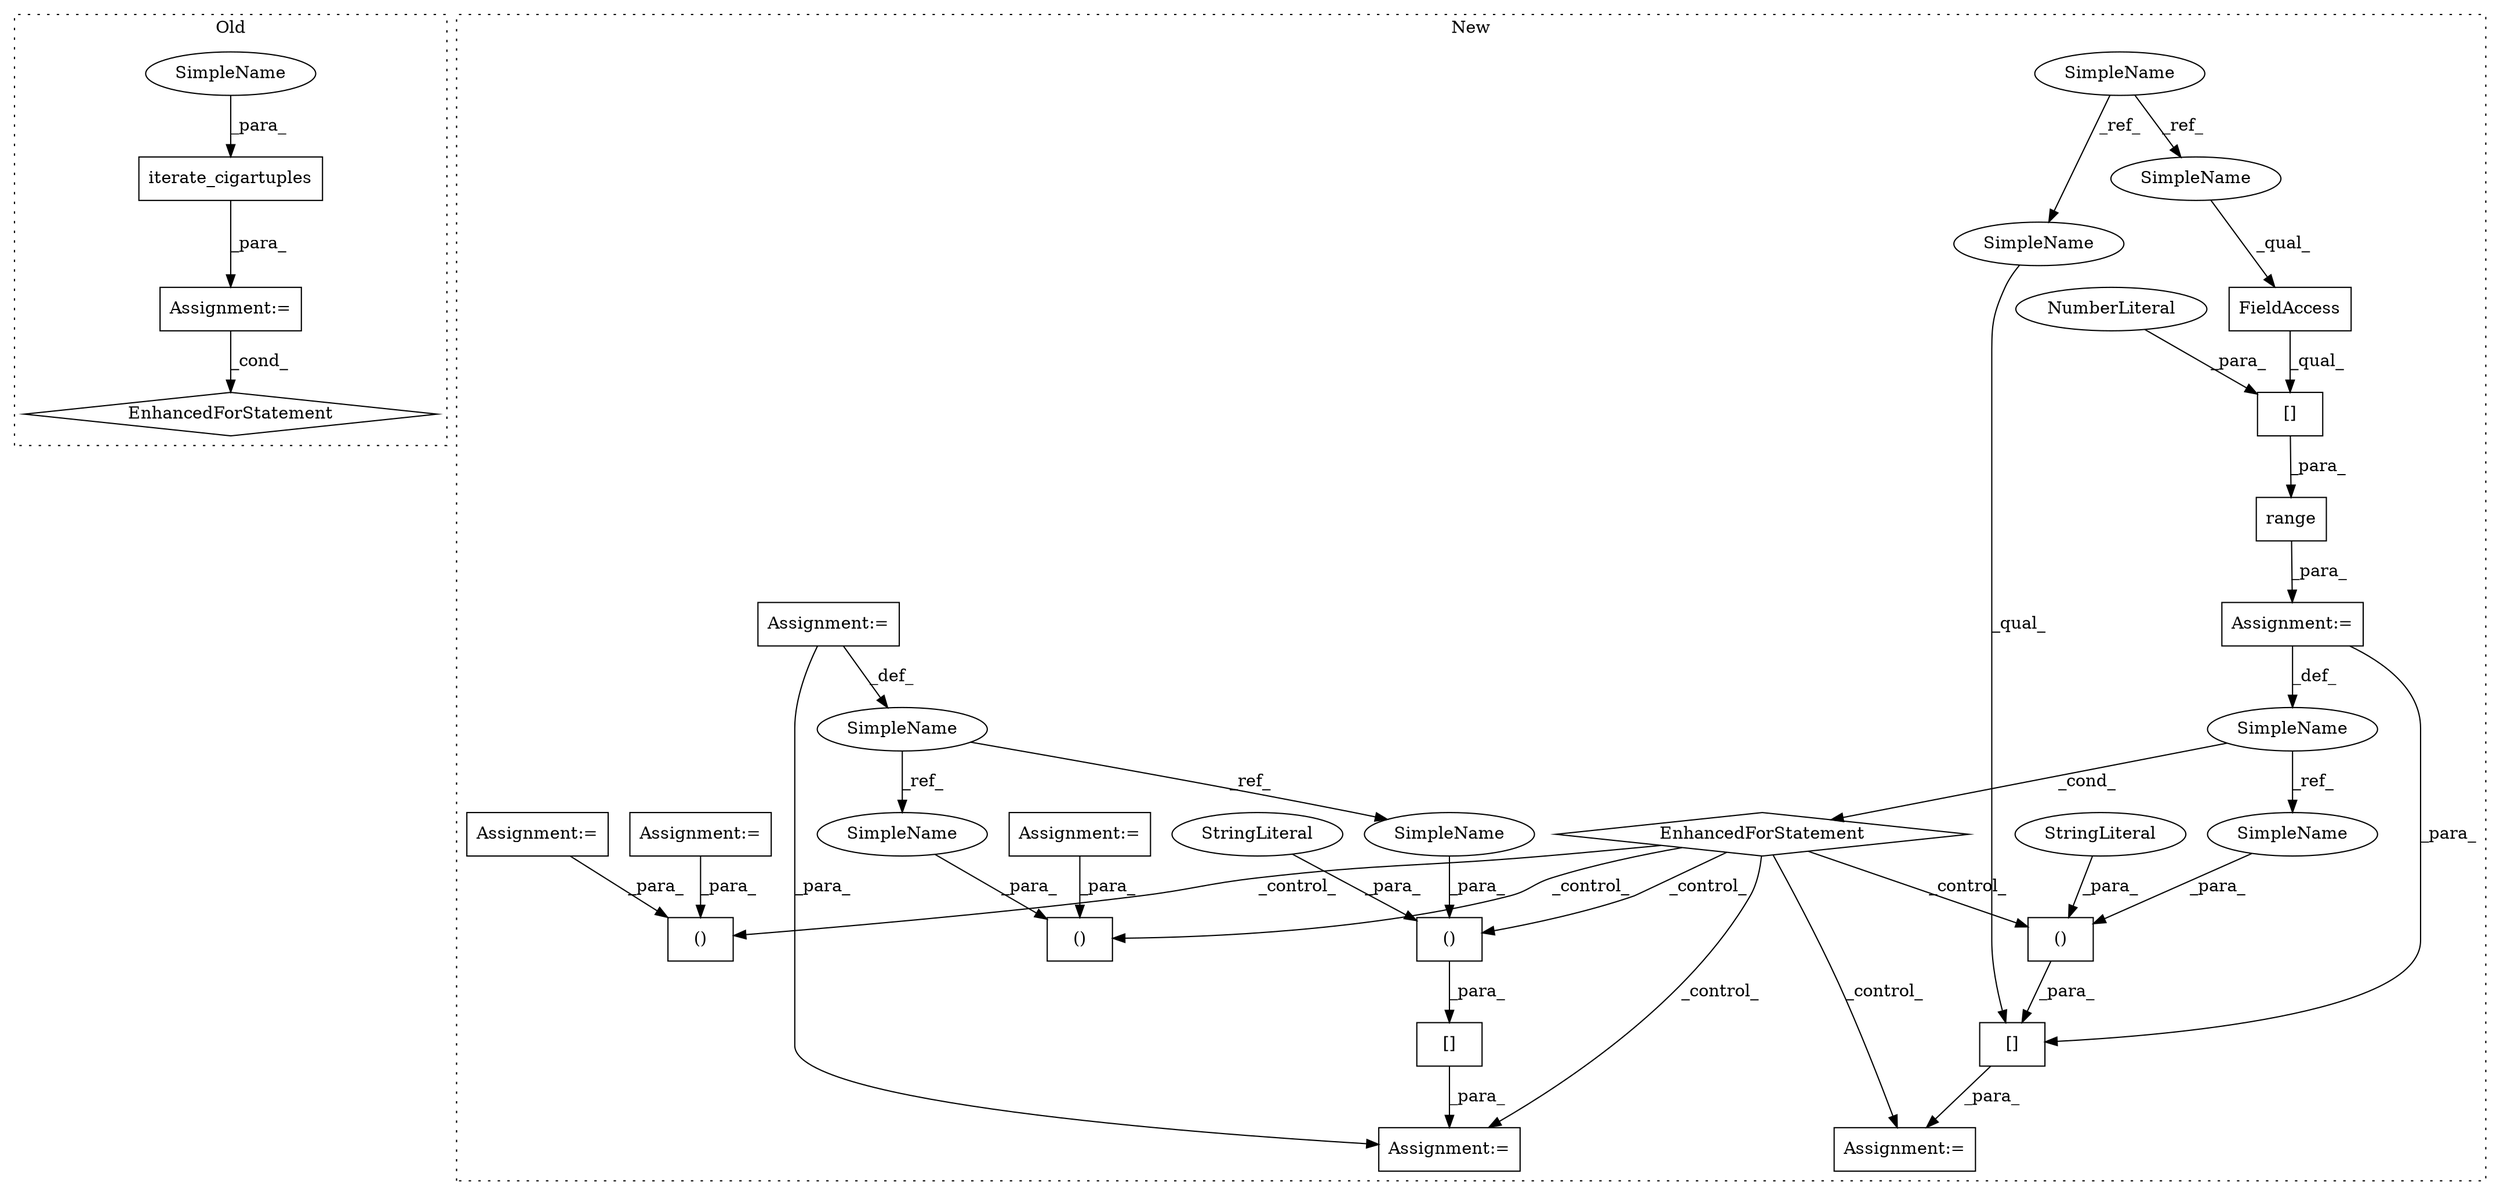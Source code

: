 digraph G {
subgraph cluster0 {
1 [label="iterate_cigartuples" a="32" s="33390,33439" l="20,1" shape="box"];
14 [label="EnhancedForStatement" a="70" s="33263,33440" l="108,2" shape="diamond"];
19 [label="Assignment:=" a="7" s="33263,33440" l="108,2" shape="box"];
31 [label="SimpleName" a="42" s="33410" l="11" shape="ellipse"];
label = "Old";
style="dotted";
}
subgraph cluster1 {
2 [label="[]" a="2" s="33584,33647" l="25,2" shape="box"];
3 [label="()" a="106" s="33609" l="38" shape="box"];
4 [label="SimpleName" a="42" s="33400" l="1" shape="ellipse"];
5 [label="EnhancedForStatement" a="70" s="33343,33431" l="53,2" shape="diamond"];
6 [label="()" a="106" s="33497" l="30" shape="box"];
7 [label="[]" a="2" s="33478,33527" l="19,2" shape="box"];
8 [label="()" a="106" s="33448" l="28" shape="box"];
9 [label="SimpleName" a="42" s="32943" l="11" shape="ellipse"];
10 [label="FieldAccess" a="22" s="33410" l="17" shape="box"];
11 [label="()" a="106" s="33544" l="38" shape="box"];
12 [label="[]" a="2" s="33410,33429" l="18,1" shape="box"];
13 [label="NumberLiteral" a="34" s="33428" l="1" shape="ellipse"];
15 [label="range" a="32" s="33404,33430" l="6,1" shape="box"];
16 [label="SimpleName" a="42" s="33029" l="9" shape="ellipse"];
17 [label="Assignment:=" a="7" s="33582" l="2" shape="box"];
18 [label="Assignment:=" a="7" s="33029" l="9" shape="box"];
20 [label="Assignment:=" a="7" s="33476" l="2" shape="box"];
21 [label="StringLiteral" a="45" s="33609" l="16" shape="ellipse"];
22 [label="StringLiteral" a="45" s="33497" l="16" shape="ellipse"];
23 [label="Assignment:=" a="7" s="32884" l="13" shape="box"];
24 [label="Assignment:=" a="7" s="33343,33431" l="53,2" shape="box"];
25 [label="Assignment:=" a="7" s="33048" l="12" shape="box"];
26 [label="Assignment:=" a="7" s="33013" l="6" shape="box"];
27 [label="SimpleName" a="42" s="33638" l="9" shape="ellipse"];
28 [label="SimpleName" a="42" s="33448" l="9" shape="ellipse"];
29 [label="SimpleName" a="42" s="33478" l="11" shape="ellipse"];
30 [label="SimpleName" a="42" s="33410" l="11" shape="ellipse"];
32 [label="SimpleName" a="42" s="33526" l="1" shape="ellipse"];
label = "New";
style="dotted";
}
1 -> 19 [label="_para_"];
2 -> 17 [label="_para_"];
3 -> 2 [label="_para_"];
4 -> 32 [label="_ref_"];
4 -> 5 [label="_cond_"];
5 -> 17 [label="_control_"];
5 -> 3 [label="_control_"];
5 -> 6 [label="_control_"];
5 -> 11 [label="_control_"];
5 -> 8 [label="_control_"];
5 -> 20 [label="_control_"];
6 -> 7 [label="_para_"];
7 -> 20 [label="_para_"];
9 -> 29 [label="_ref_"];
9 -> 30 [label="_ref_"];
10 -> 12 [label="_qual_"];
12 -> 15 [label="_para_"];
13 -> 12 [label="_para_"];
15 -> 24 [label="_para_"];
16 -> 28 [label="_ref_"];
16 -> 27 [label="_ref_"];
18 -> 17 [label="_para_"];
18 -> 16 [label="_def_"];
19 -> 14 [label="_cond_"];
21 -> 3 [label="_para_"];
22 -> 6 [label="_para_"];
23 -> 11 [label="_para_"];
24 -> 4 [label="_def_"];
24 -> 7 [label="_para_"];
25 -> 11 [label="_para_"];
26 -> 8 [label="_para_"];
27 -> 3 [label="_para_"];
28 -> 8 [label="_para_"];
29 -> 7 [label="_qual_"];
30 -> 10 [label="_qual_"];
31 -> 1 [label="_para_"];
32 -> 6 [label="_para_"];
}